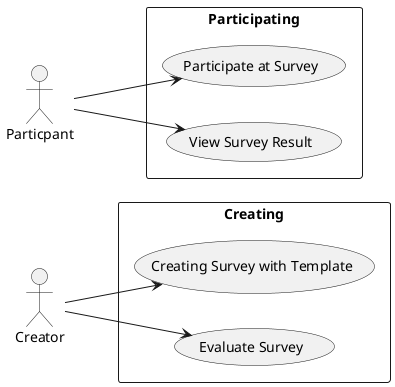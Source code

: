 @startuml
left to right direction
actor "Creator" as c
actor "Particpant" as p
rectangle Creating {
    usecase "Creating Survey with Template" as UC1
    usecase "Evaluate Survey" as UC2
}

rectangle Participating {
    usecase "Participate at Survey" as UC3
    usecase "View Survey Result" as UC4
}

c --> UC1
c --> UC2
p --> UC3
p --> UC4

@enduml